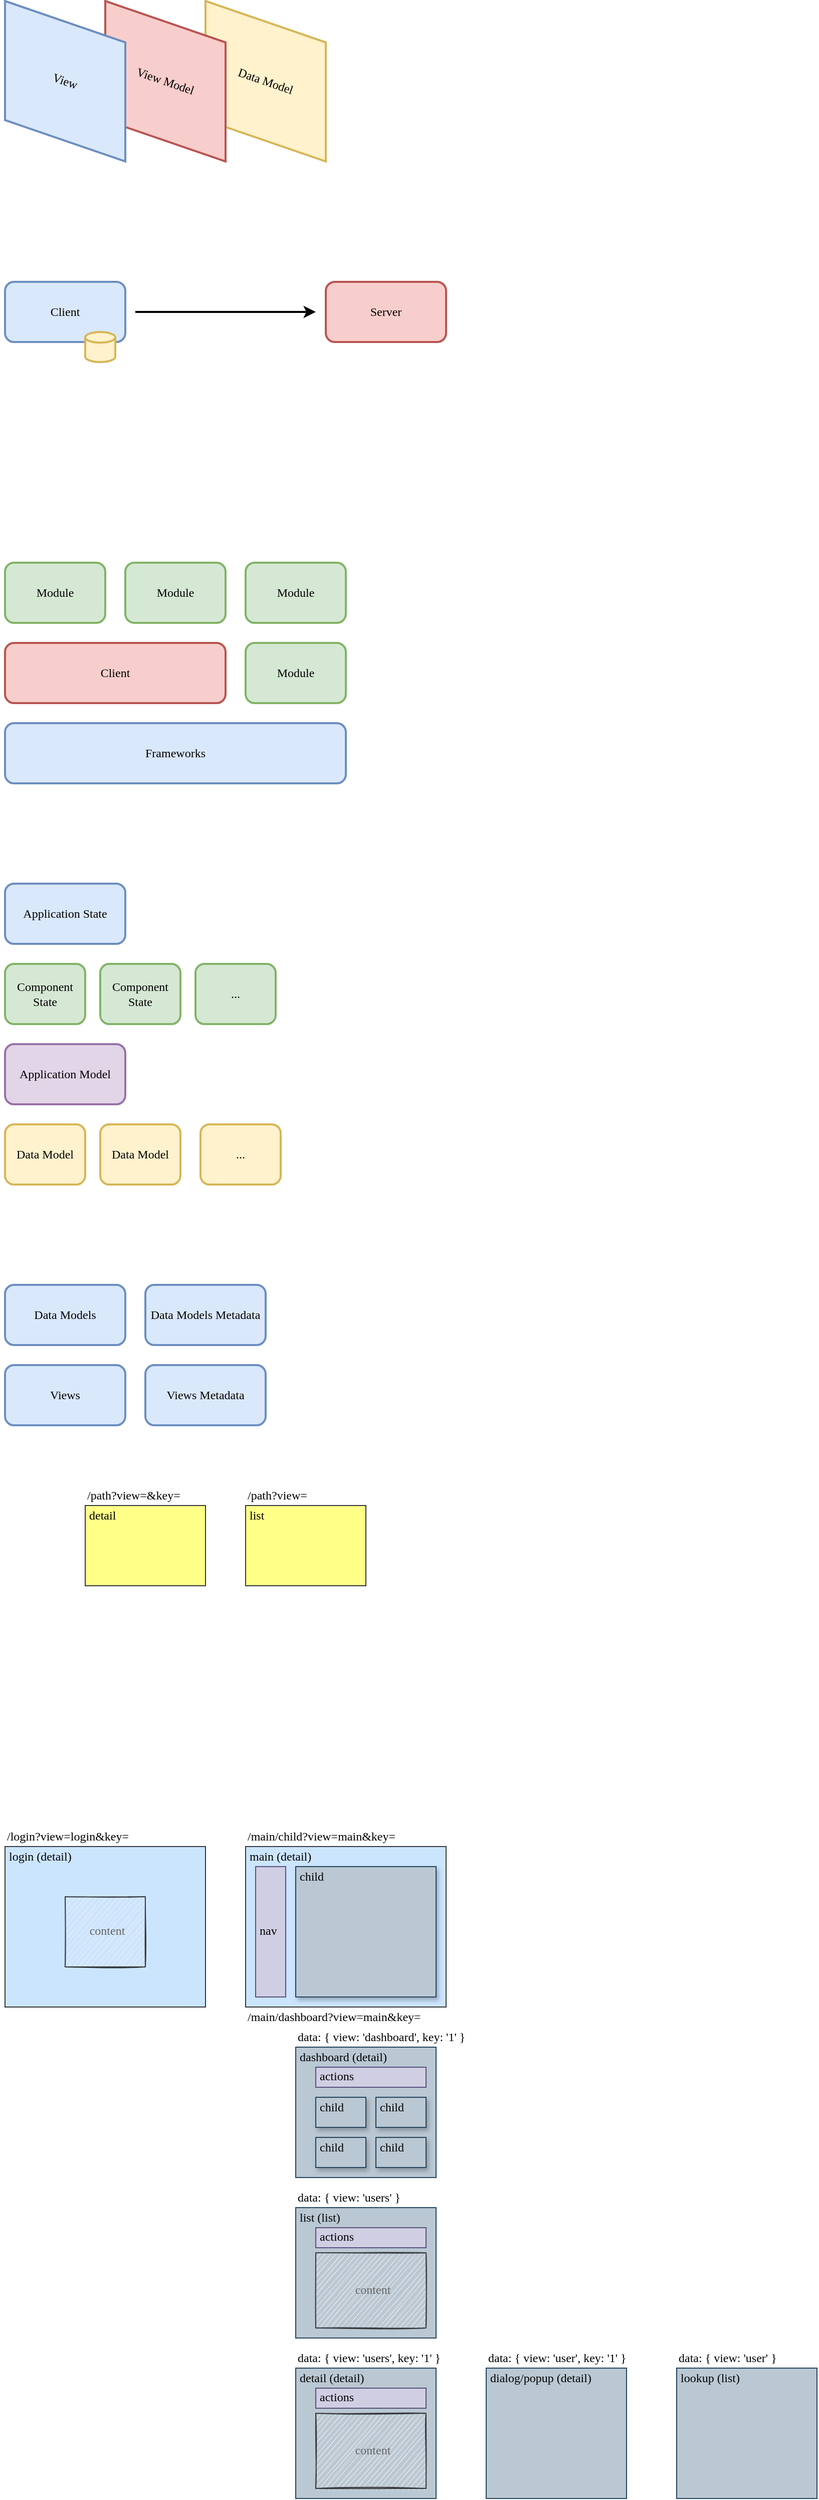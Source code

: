 <mxfile version="13.9.9" type="device"><diagram id="37Ybmm4Dmz9JesclV2Sd" name="Page-1"><mxGraphModel dx="1346" dy="553" grid="1" gridSize="10" guides="1" tooltips="1" connect="1" arrows="1" fold="1" page="1" pageScale="2" pageWidth="827" pageHeight="1169" math="0" shadow="0"><root><mxCell id="0"/><mxCell id="1" parent="0"/><mxCell id="-D_nfTBE2GjVzK5mQawW-10" value="" style="shape=parallelogram;perimeter=parallelogramPerimeter;whiteSpace=wrap;html=1;fixedSize=1;rotation=90;fillColor=#fff2cc;strokeColor=#d6b656;size=41.25;horizontal=0;strokeWidth=2;fontFamily=Candara;" parent="1" vertex="1"><mxGeometry x="300" y="220" width="160" height="120" as="geometry"/></mxCell><mxCell id="-D_nfTBE2GjVzK5mQawW-11" value="Data Model" style="text;html=1;strokeColor=none;fillColor=none;align=center;verticalAlign=middle;whiteSpace=wrap;rounded=0;rotation=19;fontFamily=Candara;" parent="1" vertex="1"><mxGeometry x="315" y="270" width="130" height="20" as="geometry"/></mxCell><mxCell id="-D_nfTBE2GjVzK5mQawW-5" value="" style="shape=parallelogram;perimeter=parallelogramPerimeter;whiteSpace=wrap;html=1;fixedSize=1;rotation=90;fillColor=#f8cecc;strokeColor=#b85450;size=41.25;horizontal=0;strokeWidth=2;fontFamily=Candara;" parent="1" vertex="1"><mxGeometry x="200" y="220" width="160" height="120" as="geometry"/></mxCell><mxCell id="-D_nfTBE2GjVzK5mQawW-9" value="View Model" style="text;html=1;strokeColor=none;fillColor=none;align=center;verticalAlign=middle;whiteSpace=wrap;rounded=0;rotation=19;fontFamily=Candara;" parent="1" vertex="1"><mxGeometry x="215" y="270" width="130" height="20" as="geometry"/></mxCell><mxCell id="-D_nfTBE2GjVzK5mQawW-6" value="" style="shape=parallelogram;perimeter=parallelogramPerimeter;whiteSpace=wrap;html=1;fixedSize=1;rotation=90;fillColor=#dae8fc;strokeColor=#6c8ebf;size=41.25;horizontal=0;strokeWidth=2;fontFamily=Candara;" parent="1" vertex="1"><mxGeometry x="100" y="220" width="160" height="120" as="geometry"/></mxCell><mxCell id="-D_nfTBE2GjVzK5mQawW-8" value="View" style="text;html=1;strokeColor=none;fillColor=none;align=center;verticalAlign=middle;whiteSpace=wrap;rounded=0;rotation=19;fontFamily=Candara;" parent="1" vertex="1"><mxGeometry x="115" y="270" width="130" height="20" as="geometry"/></mxCell><mxCell id="-D_nfTBE2GjVzK5mQawW-12" value="Client" style="rounded=1;whiteSpace=wrap;html=1;fillColor=#dae8fc;strokeColor=#6c8ebf;strokeWidth=2;fontFamily=Candara;" parent="1" vertex="1"><mxGeometry x="120" y="480" width="120" height="60" as="geometry"/></mxCell><mxCell id="-D_nfTBE2GjVzK5mQawW-13" value="Server" style="rounded=1;whiteSpace=wrap;html=1;fillColor=#f8cecc;strokeColor=#b85450;strokeWidth=2;fontFamily=Candara;" parent="1" vertex="1"><mxGeometry x="440" y="480" width="120" height="60" as="geometry"/></mxCell><mxCell id="-D_nfTBE2GjVzK5mQawW-14" value="" style="shape=cylinder3;whiteSpace=wrap;html=1;boundedLbl=1;backgroundOutline=1;size=5.333;strokeWidth=2;fillColor=#fff2cc;strokeColor=#d6b656;fontFamily=Candara;" parent="1" vertex="1"><mxGeometry x="200" y="530" width="30" height="30" as="geometry"/></mxCell><mxCell id="-D_nfTBE2GjVzK5mQawW-15" value="" style="endArrow=classic;html=1;strokeWidth=2;fontFamily=Candara;" parent="1" edge="1"><mxGeometry width="50" height="50" relative="1" as="geometry"><mxPoint x="250" y="510" as="sourcePoint"/><mxPoint x="430" y="510" as="targetPoint"/></mxGeometry></mxCell><mxCell id="-D_nfTBE2GjVzK5mQawW-17" value="Client" style="rounded=1;whiteSpace=wrap;html=1;fillColor=#f8cecc;strokeColor=#b85450;strokeWidth=2;fontFamily=Candara;" parent="1" vertex="1"><mxGeometry x="120" y="840" width="220" height="60" as="geometry"/></mxCell><mxCell id="-D_nfTBE2GjVzK5mQawW-18" value="Frameworks" style="rounded=1;whiteSpace=wrap;html=1;fillColor=#dae8fc;strokeColor=#6c8ebf;strokeWidth=2;fontFamily=Candara;" parent="1" vertex="1"><mxGeometry x="120" y="920" width="340" height="60" as="geometry"/></mxCell><mxCell id="-D_nfTBE2GjVzK5mQawW-19" value="Module" style="rounded=1;whiteSpace=wrap;html=1;fillColor=#d5e8d4;strokeColor=#82b366;strokeWidth=2;fontFamily=Candara;" parent="1" vertex="1"><mxGeometry x="120" y="760" width="100" height="60" as="geometry"/></mxCell><mxCell id="-D_nfTBE2GjVzK5mQawW-20" value="Module" style="rounded=1;whiteSpace=wrap;html=1;fillColor=#d5e8d4;strokeColor=#82b366;strokeWidth=2;fontFamily=Candara;" parent="1" vertex="1"><mxGeometry x="240" y="760" width="100" height="60" as="geometry"/></mxCell><mxCell id="-D_nfTBE2GjVzK5mQawW-21" value="Module" style="rounded=1;whiteSpace=wrap;html=1;fillColor=#d5e8d4;strokeColor=#82b366;strokeWidth=2;fontFamily=Candara;" parent="1" vertex="1"><mxGeometry x="360" y="760" width="100" height="60" as="geometry"/></mxCell><mxCell id="-D_nfTBE2GjVzK5mQawW-22" value="Module" style="rounded=1;whiteSpace=wrap;html=1;fillColor=#d5e8d4;strokeColor=#82b366;strokeWidth=2;fontFamily=Candara;" parent="1" vertex="1"><mxGeometry x="360" y="840" width="100" height="60" as="geometry"/></mxCell><mxCell id="-D_nfTBE2GjVzK5mQawW-32" value="Application State" style="rounded=1;whiteSpace=wrap;html=1;fillColor=#dae8fc;strokeColor=#6c8ebf;strokeWidth=2;fontFamily=Candara;" parent="1" vertex="1"><mxGeometry x="120" y="1080" width="120" height="60" as="geometry"/></mxCell><mxCell id="-D_nfTBE2GjVzK5mQawW-33" value="..." style="rounded=1;whiteSpace=wrap;html=1;fillColor=#d5e8d4;strokeColor=#82b366;strokeWidth=2;fontFamily=Candara;" parent="1" vertex="1"><mxGeometry x="310" y="1160" width="80" height="60" as="geometry"/></mxCell><mxCell id="-D_nfTBE2GjVzK5mQawW-34" value="Application Model" style="rounded=1;whiteSpace=wrap;html=1;fillColor=#e1d5e7;strokeColor=#9673a6;strokeWidth=2;fontFamily=Candara;" parent="1" vertex="1"><mxGeometry x="120" y="1240" width="120" height="60" as="geometry"/></mxCell><mxCell id="-D_nfTBE2GjVzK5mQawW-35" value="Component State" style="rounded=1;whiteSpace=wrap;html=1;fillColor=#d5e8d4;strokeColor=#82b366;strokeWidth=2;fontFamily=Candara;" parent="1" vertex="1"><mxGeometry x="215" y="1160" width="80" height="60" as="geometry"/></mxCell><mxCell id="-D_nfTBE2GjVzK5mQawW-36" value="Component State" style="rounded=1;whiteSpace=wrap;html=1;fillColor=#d5e8d4;strokeColor=#82b366;strokeWidth=2;fontFamily=Candara;" parent="1" vertex="1"><mxGeometry x="120" y="1160" width="80" height="60" as="geometry"/></mxCell><mxCell id="-D_nfTBE2GjVzK5mQawW-39" value="Data Model" style="rounded=1;whiteSpace=wrap;html=1;fillColor=#fff2cc;strokeColor=#d6b656;strokeWidth=2;fontFamily=Candara;" parent="1" vertex="1"><mxGeometry x="120" y="1320" width="80" height="60" as="geometry"/></mxCell><mxCell id="-D_nfTBE2GjVzK5mQawW-40" value="Data Model" style="rounded=1;whiteSpace=wrap;html=1;fillColor=#fff2cc;strokeColor=#d6b656;strokeWidth=2;fontFamily=Candara;" parent="1" vertex="1"><mxGeometry x="215" y="1320" width="80" height="60" as="geometry"/></mxCell><mxCell id="-D_nfTBE2GjVzK5mQawW-41" value="..." style="rounded=1;whiteSpace=wrap;html=1;fillColor=#fff2cc;strokeColor=#d6b656;strokeWidth=2;fontFamily=Candara;" parent="1" vertex="1"><mxGeometry x="315" y="1320" width="80" height="60" as="geometry"/></mxCell><mxCell id="-D_nfTBE2GjVzK5mQawW-42" value="Data Models" style="rounded=1;whiteSpace=wrap;html=1;fillColor=#dae8fc;strokeColor=#6c8ebf;strokeWidth=2;fontFamily=Candara;" parent="1" vertex="1"><mxGeometry x="120" y="1480" width="120" height="60" as="geometry"/></mxCell><mxCell id="-D_nfTBE2GjVzK5mQawW-44" value="Data Models Metadata" style="rounded=1;whiteSpace=wrap;html=1;fillColor=#dae8fc;strokeColor=#6c8ebf;strokeWidth=2;fontFamily=Candara;" parent="1" vertex="1"><mxGeometry x="260" y="1480" width="120" height="60" as="geometry"/></mxCell><mxCell id="-D_nfTBE2GjVzK5mQawW-45" value="Views" style="rounded=1;whiteSpace=wrap;html=1;fillColor=#dae8fc;strokeColor=#6c8ebf;strokeWidth=2;fontFamily=Candara;" parent="1" vertex="1"><mxGeometry x="120" y="1560" width="120" height="60" as="geometry"/></mxCell><mxCell id="-D_nfTBE2GjVzK5mQawW-46" value="Views Metadata" style="rounded=1;whiteSpace=wrap;html=1;fillColor=#dae8fc;strokeColor=#6c8ebf;strokeWidth=2;fontFamily=Candara;" parent="1" vertex="1"><mxGeometry x="260" y="1560" width="120" height="60" as="geometry"/></mxCell><mxCell id="QA2LWlP7VSIm5W64gliA-1" value="login (detail)" style="rounded=0;whiteSpace=wrap;html=1;fillColor=#cce5ff;strokeColor=#36393d;align=left;verticalAlign=top;spacing=0;spacingLeft=4;spacingTop=-2;fontFamily=Candara;" parent="1" vertex="1"><mxGeometry x="120" y="2040" width="200" height="160" as="geometry"/></mxCell><mxCell id="QA2LWlP7VSIm5W64gliA-2" value="main (detail)" style="rounded=0;whiteSpace=wrap;html=1;fillColor=#cce5ff;strokeColor=#36393d;align=left;verticalAlign=top;spacing=0;spacingLeft=4;spacingTop=-2;fontFamily=Candara;" parent="1" vertex="1"><mxGeometry x="360" y="2040" width="200" height="160" as="geometry"/></mxCell><mxCell id="QA2LWlP7VSIm5W64gliA-3" value="dashboard (detail)" style="rounded=0;whiteSpace=wrap;html=1;fillColor=#bac8d3;strokeColor=#23445d;align=left;verticalAlign=top;spacing=0;spacingLeft=4;spacingTop=-2;fontFamily=Candara;" parent="1" vertex="1"><mxGeometry x="410" y="2240" width="140" height="130" as="geometry"/></mxCell><mxCell id="QA2LWlP7VSIm5W64gliA-9" value="/login?view=login&amp;amp;key=" style="text;html=1;strokeColor=none;fillColor=none;align=left;verticalAlign=middle;rounded=0;fontFamily=Candara;" parent="1" vertex="1"><mxGeometry x="120" y="2020" width="200" height="20" as="geometry"/></mxCell><mxCell id="QA2LWlP7VSIm5W64gliA-10" value="/main/child?view=main&amp;amp;key=" style="text;html=1;strokeColor=none;fillColor=none;align=left;verticalAlign=middle;rounded=0;fontFamily=Candara;" parent="1" vertex="1"><mxGeometry x="360" y="2020" width="200" height="20" as="geometry"/></mxCell><mxCell id="QA2LWlP7VSIm5W64gliA-14" value="detail" style="rounded=0;whiteSpace=wrap;html=1;fillColor=#ffff88;strokeColor=#36393d;align=left;verticalAlign=top;spacing=0;spacingLeft=4;spacingTop=-2;fontFamily=Candara;" parent="1" vertex="1"><mxGeometry x="200" y="1700" width="120" height="80" as="geometry"/></mxCell><mxCell id="QA2LWlP7VSIm5W64gliA-15" value="list" style="rounded=0;whiteSpace=wrap;html=1;fillColor=#ffff88;strokeColor=#36393d;align=left;verticalAlign=top;spacing=0;spacingLeft=4;spacingTop=-2;fontFamily=Candara;" parent="1" vertex="1"><mxGeometry x="360" y="1700" width="120" height="80" as="geometry"/></mxCell><mxCell id="QA2LWlP7VSIm5W64gliA-16" value="/path?view=&amp;amp;key=" style="text;html=1;strokeColor=none;fillColor=none;align=left;verticalAlign=middle;rounded=0;fontFamily=Candara;" parent="1" vertex="1"><mxGeometry x="200" y="1680" width="120" height="20" as="geometry"/></mxCell><mxCell id="QA2LWlP7VSIm5W64gliA-17" value="/path?view=" style="text;html=1;strokeColor=none;fillColor=none;align=left;verticalAlign=middle;rounded=0;fontFamily=Candara;" parent="1" vertex="1"><mxGeometry x="360" y="1680" width="120" height="20" as="geometry"/></mxCell><mxCell id="30UaeRQduYc10Ggo_BP3-2" value="child" style="rounded=0;whiteSpace=wrap;html=1;fillColor=#bac8d3;align=left;verticalAlign=top;spacing=0;spacingLeft=4;spacingTop=-2;fontFamily=Candara;strokeColor=#23445d;shadow=1;" vertex="1" parent="1"><mxGeometry x="410" y="2060" width="140" height="130" as="geometry"/></mxCell><mxCell id="30UaeRQduYc10Ggo_BP3-12" value="nav" style="rounded=0;whiteSpace=wrap;html=1;fillColor=#d0cee2;align=left;verticalAlign=middle;spacing=0;spacingLeft=4;spacingTop=-2;fontFamily=Candara;strokeColor=#56517e;shadow=0;" vertex="1" parent="1"><mxGeometry x="370" y="2060" width="30" height="130" as="geometry"/></mxCell><mxCell id="30UaeRQduYc10Ggo_BP3-24" value="data: { view: '&lt;span&gt;dashboard&lt;/span&gt;', key: '1' }" style="text;html=1;strokeColor=none;fillColor=none;align=left;verticalAlign=middle;rounded=0;fontFamily=Candara;" vertex="1" parent="1"><mxGeometry x="410" y="2220" width="140" height="20" as="geometry"/></mxCell><mxCell id="30UaeRQduYc10Ggo_BP3-25" value="list (list)" style="rounded=0;whiteSpace=wrap;html=1;fillColor=#bac8d3;strokeColor=#23445d;align=left;verticalAlign=top;spacing=0;spacingLeft=4;spacingTop=-2;fontFamily=Candara;" vertex="1" parent="1"><mxGeometry x="410" y="2400" width="140" height="130" as="geometry"/></mxCell><mxCell id="30UaeRQduYc10Ggo_BP3-26" value="data:&amp;nbsp;{ view: '&lt;span&gt;users&lt;/span&gt;' }" style="text;html=1;strokeColor=none;fillColor=none;align=left;verticalAlign=middle;rounded=0;fontFamily=Candara;" vertex="1" parent="1"><mxGeometry x="410" y="2380" width="140" height="20" as="geometry"/></mxCell><mxCell id="30UaeRQduYc10Ggo_BP3-27" value="data:&amp;nbsp;{ view: '&lt;span&gt;users&lt;/span&gt;', key: '1' }" style="text;html=1;strokeColor=none;fillColor=none;align=left;verticalAlign=middle;rounded=0;fontFamily=Candara;" vertex="1" parent="1"><mxGeometry x="410" y="2540" width="140" height="20" as="geometry"/></mxCell><mxCell id="30UaeRQduYc10Ggo_BP3-28" value="detail (detail)" style="rounded=0;whiteSpace=wrap;html=1;fillColor=#bac8d3;strokeColor=#23445d;align=left;verticalAlign=top;spacing=0;spacingLeft=4;spacingTop=-2;fontFamily=Candara;" vertex="1" parent="1"><mxGeometry x="410" y="2560" width="140" height="130" as="geometry"/></mxCell><mxCell id="30UaeRQduYc10Ggo_BP3-29" value="child" style="rounded=0;whiteSpace=wrap;html=1;fillColor=#bac8d3;align=left;verticalAlign=top;spacing=0;spacingLeft=4;spacingTop=-2;fontFamily=Candara;strokeColor=#23445d;shadow=1;" vertex="1" parent="1"><mxGeometry x="430" y="2290" width="50" height="30" as="geometry"/></mxCell><mxCell id="30UaeRQduYc10Ggo_BP3-30" value="child" style="rounded=0;whiteSpace=wrap;html=1;fillColor=#bac8d3;align=left;verticalAlign=top;spacing=0;spacingLeft=4;spacingTop=-2;fontFamily=Candara;strokeColor=#23445d;shadow=1;" vertex="1" parent="1"><mxGeometry x="490" y="2290" width="50" height="30" as="geometry"/></mxCell><mxCell id="30UaeRQduYc10Ggo_BP3-31" value="child" style="rounded=0;whiteSpace=wrap;html=1;fillColor=#bac8d3;align=left;verticalAlign=top;spacing=0;spacingLeft=4;spacingTop=-2;fontFamily=Candara;strokeColor=#23445d;shadow=1;" vertex="1" parent="1"><mxGeometry x="490" y="2330" width="50" height="30" as="geometry"/></mxCell><mxCell id="30UaeRQduYc10Ggo_BP3-32" value="child" style="rounded=0;whiteSpace=wrap;html=1;fillColor=#bac8d3;align=left;verticalAlign=top;spacing=0;spacingLeft=4;spacingTop=-2;fontFamily=Candara;strokeColor=#23445d;shadow=1;" vertex="1" parent="1"><mxGeometry x="430" y="2330" width="50" height="30" as="geometry"/></mxCell><mxCell id="30UaeRQduYc10Ggo_BP3-33" value="actions" style="rounded=0;whiteSpace=wrap;html=1;fillColor=#d0cee2;align=left;verticalAlign=middle;spacing=0;spacingLeft=4;spacingTop=-2;fontFamily=Candara;strokeColor=#56517e;shadow=0;" vertex="1" parent="1"><mxGeometry x="430" y="2260" width="110" height="20" as="geometry"/></mxCell><mxCell id="30UaeRQduYc10Ggo_BP3-34" value="actions" style="rounded=0;whiteSpace=wrap;html=1;fillColor=#d0cee2;align=left;verticalAlign=middle;spacing=0;spacingLeft=4;spacingTop=-2;fontFamily=Candara;strokeColor=#56517e;shadow=0;" vertex="1" parent="1"><mxGeometry x="430" y="2420" width="110" height="20" as="geometry"/></mxCell><mxCell id="30UaeRQduYc10Ggo_BP3-35" value="content" style="rounded=0;whiteSpace=wrap;html=1;align=center;verticalAlign=middle;spacing=0;spacingLeft=4;spacingTop=-2;fontFamily=Candara;sketch=1;fillColor=#eeeeee;strokeColor=#36393d;fontColor=#666666;" vertex="1" parent="1"><mxGeometry x="180" y="2090" width="80" height="70" as="geometry"/></mxCell><mxCell id="30UaeRQduYc10Ggo_BP3-36" value="content" style="rounded=0;whiteSpace=wrap;html=1;align=center;verticalAlign=middle;spacing=0;spacingLeft=4;spacingTop=-2;fontFamily=Candara;sketch=1;fillColor=#eeeeee;strokeColor=#36393d;fontColor=#666666;" vertex="1" parent="1"><mxGeometry x="430" y="2445" width="110" height="75" as="geometry"/></mxCell><mxCell id="30UaeRQduYc10Ggo_BP3-37" value="actions" style="rounded=0;whiteSpace=wrap;html=1;fillColor=#d0cee2;align=left;verticalAlign=middle;spacing=0;spacingLeft=4;spacingTop=-2;fontFamily=Candara;strokeColor=#56517e;shadow=0;" vertex="1" parent="1"><mxGeometry x="430" y="2580" width="110" height="20" as="geometry"/></mxCell><mxCell id="30UaeRQduYc10Ggo_BP3-38" value="content" style="rounded=0;whiteSpace=wrap;html=1;align=center;verticalAlign=middle;spacing=0;spacingLeft=4;spacingTop=-2;fontFamily=Candara;sketch=1;fillColor=#eeeeee;strokeColor=#36393d;fontColor=#666666;" vertex="1" parent="1"><mxGeometry x="430" y="2605" width="110" height="75" as="geometry"/></mxCell><mxCell id="30UaeRQduYc10Ggo_BP3-40" value="dialog/popup (detail)" style="rounded=0;whiteSpace=wrap;html=1;fillColor=#bac8d3;strokeColor=#23445d;align=left;verticalAlign=top;spacing=0;spacingLeft=4;spacingTop=-2;fontFamily=Candara;" vertex="1" parent="1"><mxGeometry x="600" y="2560" width="140" height="130" as="geometry"/></mxCell><mxCell id="30UaeRQduYc10Ggo_BP3-41" value="data:&amp;nbsp;{ view: '&lt;span&gt;user&lt;/span&gt;', key: '1' }" style="text;html=1;strokeColor=none;fillColor=none;align=left;verticalAlign=middle;rounded=0;fontFamily=Candara;" vertex="1" parent="1"><mxGeometry x="600" y="2540" width="140" height="20" as="geometry"/></mxCell><mxCell id="30UaeRQduYc10Ggo_BP3-42" value="lookup (list)" style="rounded=0;whiteSpace=wrap;html=1;fillColor=#bac8d3;strokeColor=#23445d;align=left;verticalAlign=top;spacing=0;spacingLeft=4;spacingTop=-2;fontFamily=Candara;" vertex="1" parent="1"><mxGeometry x="790" y="2560" width="140" height="130" as="geometry"/></mxCell><mxCell id="30UaeRQduYc10Ggo_BP3-43" value="data:&amp;nbsp;{ view: '&lt;span&gt;user&lt;/span&gt;' }" style="text;html=1;strokeColor=none;fillColor=none;align=left;verticalAlign=middle;rounded=0;fontFamily=Candara;" vertex="1" parent="1"><mxGeometry x="790" y="2540" width="140" height="20" as="geometry"/></mxCell><mxCell id="30UaeRQduYc10Ggo_BP3-45" value="/main/dashboard?view=main&amp;amp;key=" style="text;html=1;strokeColor=none;fillColor=none;align=left;verticalAlign=middle;rounded=0;fontFamily=Candara;" vertex="1" parent="1"><mxGeometry x="360" y="2200" width="200" height="20" as="geometry"/></mxCell></root></mxGraphModel></diagram></mxfile>